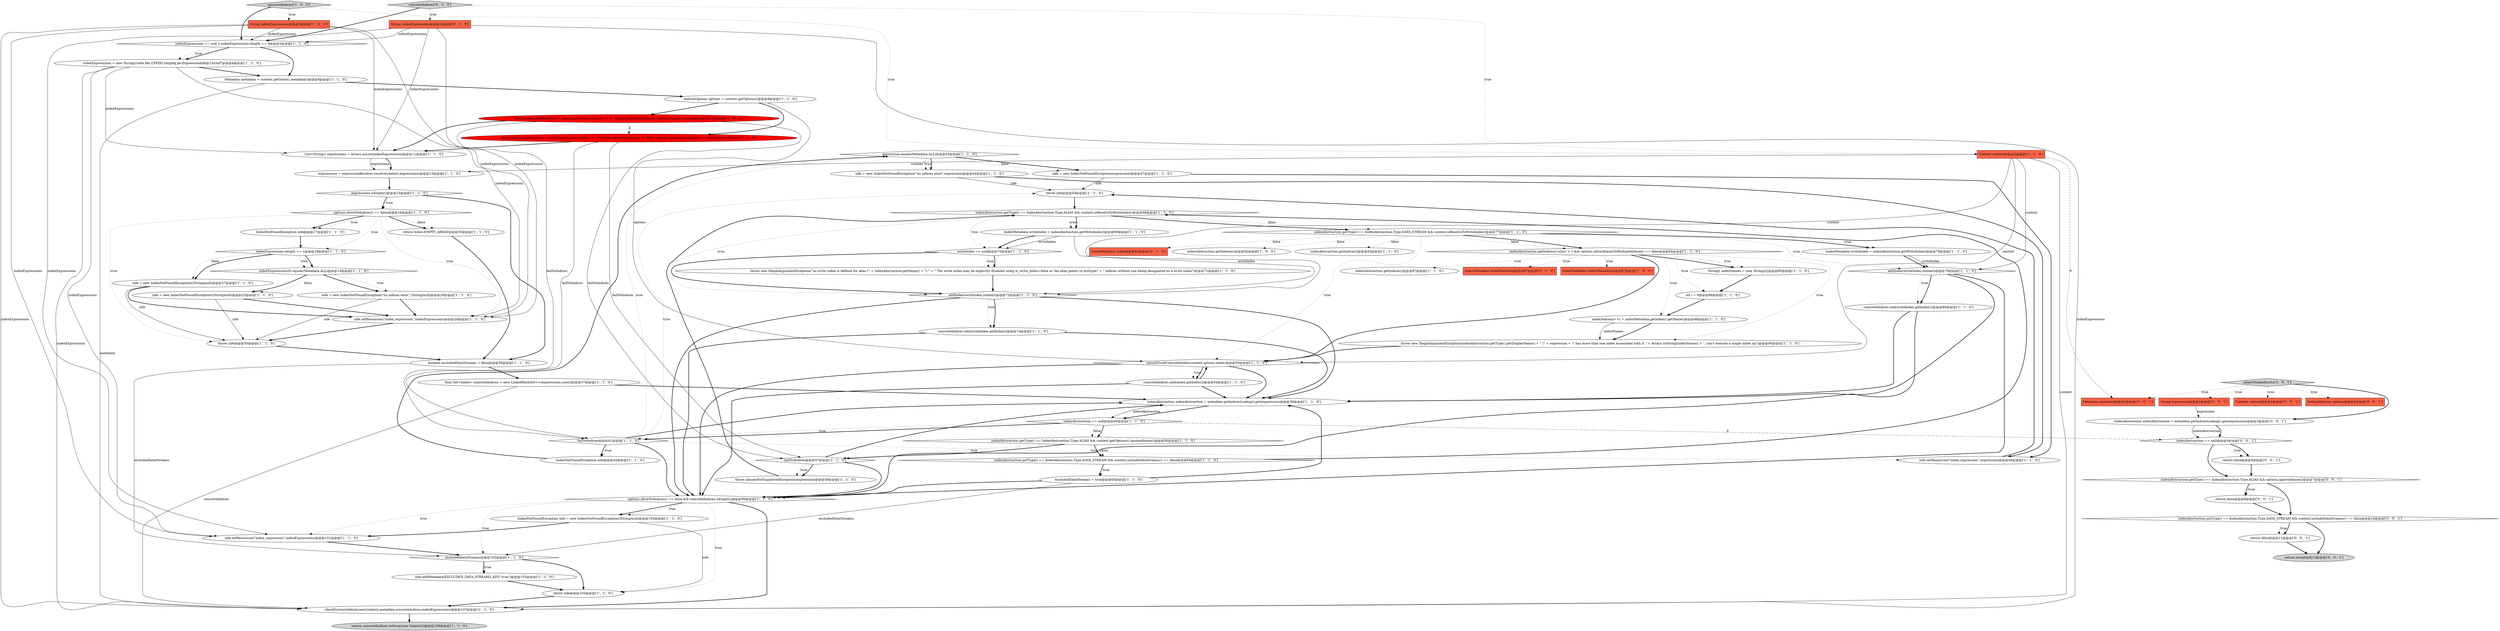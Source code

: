 digraph {
54 [style = filled, label = "expression.equals(Metadata.ALL)@@@43@@@['1', '1', '0']", fillcolor = white, shape = diamond image = "AAA0AAABBB1BBB"];
49 [style = filled, label = "int i = 0@@@86@@@['1', '1', '0']", fillcolor = white, shape = ellipse image = "AAA0AAABBB1BBB"];
41 [style = filled, label = "indexAbstraction == null@@@40@@@['1', '1', '0']", fillcolor = white, shape = diamond image = "AAA0AAABBB1BBB"];
2 [style = filled, label = "indexExpressions = new String((((edu.fdu.CPPDG.tinypdg.pe.ExpressionInfo@13a3af7@@@4@@@['1', '1', '0']", fillcolor = white, shape = ellipse image = "AAA0AAABBB1BBB"];
25 [style = filled, label = "indexAbstraction.getType() == IndexAbstraction.Type.DATA_STREAM && context.includeDataStreams() == false@@@64@@@['1', '1', '0']", fillcolor = white, shape = diamond image = "AAA0AAABBB1BBB"];
52 [style = filled, label = "addIndex(writeIndex,context)@@@79@@@['1', '1', '0']", fillcolor = white, shape = diamond image = "AAA0AAABBB1BBB"];
66 [style = filled, label = "IndexMetadata index@@@92@@@['0', '1', '0']", fillcolor = tomato, shape = box image = "AAA0AAABBB2BBB"];
29 [style = filled, label = "concreteIndices.add(writeIndex.getIndex())@@@74@@@['1', '1', '0']", fillcolor = white, shape = ellipse image = "AAA0AAABBB1BBB"];
77 [style = filled, label = "indexAbstraction == null@@@4@@@['0', '0', '1']", fillcolor = white, shape = diamond image = "AAA0AAABBB3BBB"];
15 [style = filled, label = "indexAbstraction.getType() == IndexAbstraction.Type.DATA_STREAM && context.isResolveToWriteIndex()@@@77@@@['1', '1', '0']", fillcolor = white, shape = diamond image = "AAA0AAABBB1BBB"];
37 [style = filled, label = "final Set<Index> concreteIndices = new LinkedHashSet<>(expressions.size())@@@37@@@['1', '1', '0']", fillcolor = white, shape = ellipse image = "AAA0AAABBB1BBB"];
8 [style = filled, label = "options.allowNoIndices() == false && concreteIndices.isEmpty()@@@99@@@['1', '1', '0']", fillcolor = white, shape = diamond image = "AAA0AAABBB1BBB"];
16 [style = filled, label = "String(( indexNames = new String((((@@@85@@@['1', '1', '0']", fillcolor = white, shape = ellipse image = "AAA0AAABBB1BBB"];
48 [style = filled, label = "throw aliasesNotSupportedException(expression)@@@58@@@['1', '1', '0']", fillcolor = white, shape = ellipse image = "AAA0AAABBB1BBB"];
33 [style = filled, label = "failNoIndices@@@57@@@['1', '1', '0']", fillcolor = white, shape = diamond image = "AAA0AAABBB1BBB"];
10 [style = filled, label = "addIndex(writeIndex,context)@@@73@@@['1', '1', '0']", fillcolor = white, shape = diamond image = "AAA0AAABBB1BBB"];
59 [style = filled, label = "infe = new IndexNotFoundException(expression)@@@47@@@['1', '1', '0']", fillcolor = white, shape = ellipse image = "AAA0AAABBB1BBB"];
68 [style = filled, label = "final boolean failNoIndices = indexExpressions.length == 1? options.allowNoIndices() == false: options.ignoreUnavailable() == false@@@10@@@['0', '1', '0']", fillcolor = red, shape = ellipse image = "AAA1AAABBB2BBB"];
13 [style = filled, label = "infe.setResources(\"index_expression\",indexExpressions)@@@101@@@['1', '1', '0']", fillcolor = white, shape = ellipse image = "AAA0AAABBB1BBB"];
9 [style = filled, label = "infe = new IndexNotFoundException(\"no indices exist\",expression)@@@44@@@['1', '1', '0']", fillcolor = white, shape = ellipse image = "AAA0AAABBB1BBB"];
70 [style = filled, label = "IndexMetadata indexMetadata@@@87@@@['0', '1', '0']", fillcolor = tomato, shape = box image = "AAA0AAABBB2BBB"];
83 [style = filled, label = "return false@@@11@@@['0', '0', '1']", fillcolor = white, shape = ellipse image = "AAA0AAABBB3BBB"];
34 [style = filled, label = "checkSystemIndexAccess(context,metadata,concreteIndices,indexExpressions)@@@107@@@['1', '1', '0']", fillcolor = white, shape = ellipse image = "AAA0AAABBB1BBB"];
47 [style = filled, label = "indexExpressions(0(.equals(Metadata.ALL)@@@19@@@['1', '1', '0']", fillcolor = white, shape = diamond image = "AAA0AAABBB1BBB"];
64 [style = filled, label = "infe = new IndexNotFoundException((String)null)@@@23@@@['1', '1', '0']", fillcolor = white, shape = ellipse image = "AAA0AAABBB1BBB"];
24 [style = filled, label = "indexAbstraction.getType() == IndexAbstraction.Type.ALIAS && context.getOptions().ignoreAliases()@@@56@@@['1', '1', '0']", fillcolor = white, shape = diamond image = "AAA0AAABBB1BBB"];
6 [style = filled, label = "IndexMetadata indexMetadata@@@87@@@['1', '0', '0']", fillcolor = tomato, shape = box image = "AAA0AAABBB1BBB"];
50 [style = filled, label = "IndexAbstraction indexAbstraction = metadata.getIndicesLookup().get(expression)@@@39@@@['1', '1', '0']", fillcolor = white, shape = ellipse image = "AAA0AAABBB1BBB"];
63 [style = filled, label = "indexAbstraction.getIndices().size() > 1 && options.allowAliasesToMultipleIndices() == false@@@84@@@['1', '1', '0']", fillcolor = white, shape = diamond image = "AAA0AAABBB1BBB"];
65 [style = filled, label = "indexAbstraction.getIndices()@@@87@@@['1', '1', '0']", fillcolor = white, shape = ellipse image = "AAA0AAABBB1BBB"];
39 [style = filled, label = "infe = new IndexNotFoundException((String)null)@@@27@@@['1', '1', '0']", fillcolor = white, shape = ellipse image = "AAA0AAABBB1BBB"];
22 [style = filled, label = "throw infe@@@30@@@['1', '1', '0']", fillcolor = white, shape = ellipse image = "AAA0AAABBB1BBB"];
32 [style = filled, label = "concreteIndices.add(writeIndex.getIndex())@@@80@@@['1', '1', '0']", fillcolor = white, shape = ellipse image = "AAA0AAABBB1BBB"];
60 [style = filled, label = "throw infe@@@50@@@['1', '1', '0']", fillcolor = white, shape = ellipse image = "AAA0AAABBB1BBB"];
27 [style = filled, label = "Context context@@@2@@@['1', '1', '0']", fillcolor = tomato, shape = box image = "AAA0AAABBB1BBB"];
20 [style = filled, label = "expressions.isEmpty()@@@15@@@['1', '1', '0']", fillcolor = white, shape = diamond image = "AAA0AAABBB1BBB"];
38 [style = filled, label = "return concreteIndices.toArray(new Index(((()@@@108@@@['1', '1', '0']", fillcolor = lightgray, shape = ellipse image = "AAA0AAABBB1BBB"];
61 [style = filled, label = "IndexNotFoundException infe@@@42@@@['1', '1', '0']", fillcolor = white, shape = ellipse image = "AAA0AAABBB1BBB"];
67 [style = filled, label = "String indexExpressions@@@2@@@['0', '1', '0']", fillcolor = tomato, shape = box image = "AAA0AAABBB2BBB"];
71 [style = filled, label = "IndexAbstraction indexAbstraction = metadata.getIndicesLookup().get(expression)@@@3@@@['0', '0', '1']", fillcolor = white, shape = ellipse image = "AAA0AAABBB3BBB"];
44 [style = filled, label = "return Index.EMPTY_ARRAY@@@33@@@['1', '1', '0']", fillcolor = white, shape = ellipse image = "AAA0AAABBB1BBB"];
56 [style = filled, label = "infe = new IndexNotFoundException(\"no indices exist\",(String)null)@@@20@@@['1', '1', '0']", fillcolor = white, shape = ellipse image = "AAA0AAABBB1BBB"];
53 [style = filled, label = "boolean excludedDataStreams = false@@@36@@@['1', '1', '0']", fillcolor = white, shape = ellipse image = "AAA0AAABBB1BBB"];
72 [style = filled, label = "return true@@@13@@@['0', '0', '1']", fillcolor = lightgray, shape = ellipse image = "AAA0AAABBB3BBB"];
30 [style = filled, label = "infe.setResources(\"index_expression\",indexExpressions)@@@29@@@['1', '1', '0']", fillcolor = white, shape = ellipse image = "AAA0AAABBB1BBB"];
51 [style = filled, label = "indexAbstraction.getType() == IndexAbstraction.Type.ALIAS && context.isResolveToWriteIndex()@@@68@@@['1', '1', '0']", fillcolor = white, shape = diamond image = "AAA0AAABBB1BBB"];
76 [style = filled, label = "return false@@@8@@@['0', '0', '1']", fillcolor = white, shape = ellipse image = "AAA0AAABBB3BBB"];
74 [style = filled, label = "Context context@@@2@@@['0', '0', '1']", fillcolor = tomato, shape = box image = "AAA0AAABBB3BBB"];
80 [style = filled, label = "Metadata metadata@@@2@@@['0', '0', '1']", fillcolor = tomato, shape = box image = "AAA0AAABBB3BBB"];
14 [style = filled, label = "infe.setResources(\"index_expression\",expression)@@@49@@@['1', '1', '0']", fillcolor = white, shape = ellipse image = "AAA0AAABBB1BBB"];
23 [style = filled, label = "IndicesOptions options = context.getOptions()@@@9@@@['1', '1', '0']", fillcolor = white, shape = ellipse image = "AAA0AAABBB1BBB"];
21 [style = filled, label = "Metadata metadata = context.getState().metadata()@@@8@@@['1', '1', '0']", fillcolor = white, shape = ellipse image = "AAA0AAABBB1BBB"];
58 [style = filled, label = "IndexNotFoundException infe = new IndexNotFoundException((String)null)@@@100@@@['1', '1', '0']", fillcolor = white, shape = ellipse image = "AAA0AAABBB1BBB"];
78 [style = filled, label = "aliasOrIndexExists['0', '0', '1']", fillcolor = lightgray, shape = diamond image = "AAA0AAABBB3BBB"];
31 [style = filled, label = "IndexMetadata writeIndex = indexAbstraction.getWriteIndex()@@@69@@@['1', '1', '0']", fillcolor = white, shape = ellipse image = "AAA0AAABBB1BBB"];
35 [style = filled, label = "infe.addMetadata(EXCLUDED_DATA_STREAMS_KEY,\"true\")@@@103@@@['1', '1', '0']", fillcolor = white, shape = ellipse image = "AAA0AAABBB1BBB"];
3 [style = filled, label = "indexExpressions == null || indexExpressions.length == 0@@@3@@@['1', '1', '0']", fillcolor = white, shape = diamond image = "AAA0AAABBB1BBB"];
82 [style = filled, label = "indexAbstraction.getType() == IndexAbstraction.Type.DATA_STREAM && context.includeDataStreams() == false@@@10@@@['0', '0', '1']", fillcolor = white, shape = diamond image = "AAA0AAABBB3BBB"];
75 [style = filled, label = "String expression@@@2@@@['0', '0', '1']", fillcolor = tomato, shape = box image = "AAA0AAABBB3BBB"];
17 [style = filled, label = "concreteIndices['1', '0', '0']", fillcolor = lightgray, shape = diamond image = "AAA0AAABBB1BBB"];
28 [style = filled, label = "indexExpressions.length == 1@@@18@@@['1', '1', '0']", fillcolor = white, shape = diamond image = "AAA0AAABBB1BBB"];
40 [style = filled, label = "shouldTrackConcreteIndex(context,options,index)@@@93@@@['1', '1', '0']", fillcolor = white, shape = diamond image = "AAA0AAABBB1BBB"];
57 [style = filled, label = "throw infe@@@105@@@['1', '1', '0']", fillcolor = white, shape = ellipse image = "AAA0AAABBB1BBB"];
79 [style = filled, label = "return false@@@5@@@['0', '0', '1']", fillcolor = white, shape = ellipse image = "AAA0AAABBB3BBB"];
73 [style = filled, label = "IndicesOptions options@@@2@@@['0', '0', '1']", fillcolor = tomato, shape = box image = "AAA0AAABBB3BBB"];
62 [style = filled, label = "expressions = expressionResolver.resolve(context,expressions)@@@13@@@['1', '1', '0']", fillcolor = white, shape = ellipse image = "AAA0AAABBB1BBB"];
5 [style = filled, label = "indexNames(i++( = indexMetadata.getIndex().getName()@@@88@@@['1', '1', '0']", fillcolor = white, shape = ellipse image = "AAA0AAABBB1BBB"];
11 [style = filled, label = "final boolean failNoIndices = indexExpressions.length == 1? !options.allowNoIndices(): !options.ignoreUnavailable()@@@10@@@['1', '0', '0']", fillcolor = red, shape = ellipse image = "AAA1AAABBB1BBB"];
18 [style = filled, label = "excludedDataStreams@@@102@@@['1', '1', '0']", fillcolor = white, shape = diamond image = "AAA0AAABBB1BBB"];
19 [style = filled, label = "List<String> expressions = Arrays.asList(indexExpressions)@@@11@@@['1', '1', '0']", fillcolor = white, shape = ellipse image = "AAA0AAABBB1BBB"];
45 [style = filled, label = "excludedDataStreams = true@@@65@@@['1', '1', '0']", fillcolor = white, shape = ellipse image = "AAA0AAABBB1BBB"];
81 [style = filled, label = "indexAbstraction.getType() == IndexAbstraction.Type.ALIAS && options.ignoreAliases()@@@7@@@['0', '0', '1']", fillcolor = white, shape = diamond image = "AAA0AAABBB3BBB"];
7 [style = filled, label = "throw new IllegalArgumentException(indexAbstraction.getType().getDisplayName() + \" (\" + expression + \"( has more than one index associated with it \" + Arrays.toString(indexNames) + \", can't execute a single index op\")@@@90@@@['1', '1', '0']", fillcolor = white, shape = ellipse image = "AAA0AAABBB1BBB"];
46 [style = filled, label = "IndexNotFoundException infe@@@17@@@['1', '1', '0']", fillcolor = white, shape = ellipse image = "AAA0AAABBB1BBB"];
4 [style = filled, label = "String indexExpressions@@@2@@@['1', '0', '0']", fillcolor = tomato, shape = box image = "AAA0AAABBB1BBB"];
1 [style = filled, label = "indexAbstraction.getIndices()@@@92@@@['1', '0', '0']", fillcolor = white, shape = ellipse image = "AAA0AAABBB1BBB"];
55 [style = filled, label = "IndexMetadata writeIndex = indexAbstraction.getWriteIndex()@@@78@@@['1', '1', '0']", fillcolor = white, shape = ellipse image = "AAA0AAABBB1BBB"];
12 [style = filled, label = "throw new IllegalArgumentException(\"no write index is defined for alias (\" + indexAbstraction.getName() + \"(.\" + \" The write index may be explicitly disabled using is_write_index=false or the alias points to multiple\" + \" indices without one being designated as a write index\")@@@71@@@['1', '1', '0']", fillcolor = white, shape = ellipse image = "AAA0AAABBB1BBB"];
0 [style = filled, label = "failNoIndices@@@41@@@['1', '1', '0']", fillcolor = white, shape = diamond image = "AAA0AAABBB1BBB"];
43 [style = filled, label = "concreteIndices.add(index.getIndex())@@@94@@@['1', '1', '0']", fillcolor = white, shape = ellipse image = "AAA0AAABBB1BBB"];
36 [style = filled, label = "options.allowNoIndices() == false@@@16@@@['1', '1', '0']", fillcolor = white, shape = diamond image = "AAA0AAABBB1BBB"];
26 [style = filled, label = "indexAbstraction.getIndices()@@@92@@@['1', '1', '0']", fillcolor = white, shape = ellipse image = "AAA0AAABBB1BBB"];
42 [style = filled, label = "writeIndex == null@@@70@@@['1', '1', '0']", fillcolor = white, shape = diamond image = "AAA0AAABBB1BBB"];
69 [style = filled, label = "concreteIndices['0', '1', '0']", fillcolor = lightgray, shape = diamond image = "AAA0AAABBB2BBB"];
41->0 [style = bold, label=""];
15->55 [style = bold, label=""];
4->34 [style = solid, label="indexExpressions"];
52->8 [style = bold, label=""];
18->35 [style = dotted, label="true"];
51->31 [style = dotted, label="true"];
41->24 [style = dotted, label="false"];
56->30 [style = bold, label=""];
37->34 [style = solid, label="concreteIndices"];
45->18 [style = solid, label="excludedDataStreams"];
81->76 [style = dotted, label="true"];
25->45 [style = bold, label=""];
0->54 [style = dotted, label="true"];
67->13 [style = solid, label="indexExpressions"];
33->48 [style = dotted, label="true"];
24->33 [style = dotted, label="true"];
20->36 [style = dotted, label="true"];
23->68 [style = bold, label=""];
21->34 [style = solid, label="metadata"];
27->52 [style = solid, label="context"];
63->5 [style = dotted, label="true"];
78->73 [style = dotted, label="true"];
40->43 [style = dotted, label="true"];
44->53 [style = bold, label=""];
63->65 [style = dotted, label="true"];
57->34 [style = bold, label=""];
10->29 [style = dotted, label="true"];
43->40 [style = bold, label=""];
78->80 [style = dotted, label="true"];
48->51 [style = bold, label=""];
12->10 [style = bold, label=""];
40->8 [style = bold, label=""];
10->8 [style = bold, label=""];
63->6 [style = dotted, label="true"];
16->49 [style = bold, label=""];
64->22 [style = solid, label="infe"];
51->42 [style = dotted, label="true"];
56->22 [style = solid, label="infe"];
43->8 [style = bold, label=""];
33->48 [style = bold, label=""];
0->8 [style = bold, label=""];
11->0 [style = solid, label="failNoIndices"];
2->13 [style = solid, label="indexExpressions"];
9->14 [style = bold, label=""];
18->35 [style = bold, label=""];
78->71 [style = bold, label=""];
63->16 [style = dotted, label="true"];
53->18 [style = solid, label="excludedDataStreams"];
17->27 [style = dotted, label="true"];
36->44 [style = dotted, label="false"];
78->74 [style = dotted, label="true"];
25->51 [style = bold, label=""];
4->19 [style = solid, label="indexExpressions"];
60->51 [style = bold, label=""];
10->50 [style = bold, label=""];
47->64 [style = bold, label=""];
54->9 [style = dotted, label="true"];
8->34 [style = bold, label=""];
40->50 [style = bold, label=""];
67->30 [style = solid, label="indexExpressions"];
11->33 [style = solid, label="failNoIndices"];
82->83 [style = dotted, label="true"];
36->44 [style = bold, label=""];
68->33 [style = solid, label="failNoIndices"];
47->64 [style = dotted, label="false"];
23->40 [style = solid, label="options"];
15->40 [style = dotted, label="true"];
82->72 [style = bold, label=""];
52->32 [style = dotted, label="true"];
2->34 [style = solid, label="indexExpressions"];
15->52 [style = dotted, label="true"];
14->60 [style = bold, label=""];
0->60 [style = dotted, label="true"];
79->81 [style = bold, label=""];
33->50 [style = bold, label=""];
41->0 [style = dotted, label="true"];
62->20 [style = bold, label=""];
35->57 [style = bold, label=""];
25->45 [style = dotted, label="true"];
15->63 [style = dotted, label="false"];
36->46 [style = bold, label=""];
63->70 [style = dotted, label="true"];
63->7 [style = dotted, label="true"];
19->62 [style = solid, label="expressions"];
67->19 [style = solid, label="indexExpressions"];
9->60 [style = solid, label="infe"];
3->2 [style = bold, label=""];
77->81 [style = bold, label=""];
63->40 [style = bold, label=""];
27->10 [style = solid, label="context"];
2->21 [style = bold, label=""];
81->82 [style = bold, label=""];
19->62 [style = bold, label=""];
8->18 [style = dotted, label="true"];
54->59 [style = bold, label=""];
5->7 [style = bold, label=""];
0->14 [style = dotted, label="true"];
78->75 [style = dotted, label="true"];
34->38 [style = bold, label=""];
49->5 [style = bold, label=""];
76->82 [style = bold, label=""];
63->16 [style = bold, label=""];
50->41 [style = bold, label=""];
8->57 [style = dotted, label="true"];
33->8 [style = bold, label=""];
68->0 [style = solid, label="failNoIndices"];
13->18 [style = bold, label=""];
36->46 [style = dotted, label="true"];
21->23 [style = bold, label=""];
32->50 [style = bold, label=""];
50->41 [style = solid, label="indexAbstraction"];
2->30 [style = solid, label="indexExpressions"];
41->77 [style = dashed, label="0"];
24->25 [style = dotted, label="false"];
2->19 [style = solid, label="indexExpressions"];
47->56 [style = bold, label=""];
36->22 [style = dotted, label="true"];
46->28 [style = bold, label=""];
17->4 [style = dotted, label="true"];
27->80 [style = dashed, label="0"];
28->39 [style = bold, label=""];
28->47 [style = bold, label=""];
58->57 [style = solid, label="infe"];
69->27 [style = dotted, label="true"];
31->10 [style = solid, label="writeIndex"];
47->56 [style = dotted, label="true"];
15->66 [style = dotted, label="false"];
36->28 [style = dotted, label="true"];
82->83 [style = bold, label=""];
77->79 [style = dotted, label="true"];
5->7 [style = solid, label="indexNames"];
24->33 [style = bold, label=""];
4->3 [style = solid, label="indexExpressions"];
67->34 [style = solid, label="indexExpressions"];
53->37 [style = bold, label=""];
31->42 [style = bold, label=""];
32->8 [style = bold, label=""];
27->34 [style = solid, label="context"];
29->50 [style = bold, label=""];
0->61 [style = bold, label=""];
24->25 [style = bold, label=""];
63->49 [style = dotted, label="true"];
59->60 [style = solid, label="infe"];
45->8 [style = bold, label=""];
18->57 [style = bold, label=""];
71->77 [style = solid, label="indexAbstraction"];
17->3 [style = bold, label=""];
69->3 [style = bold, label=""];
3->21 [style = bold, label=""];
52->50 [style = bold, label=""];
8->13 [style = dotted, label="true"];
64->30 [style = bold, label=""];
61->54 [style = bold, label=""];
55->52 [style = bold, label=""];
39->22 [style = solid, label="infe"];
23->11 [style = bold, label=""];
27->40 [style = solid, label="context"];
40->43 [style = bold, label=""];
51->15 [style = dotted, label="false"];
36->30 [style = dotted, label="true"];
20->36 [style = bold, label=""];
59->14 [style = bold, label=""];
7->40 [style = bold, label=""];
28->39 [style = dotted, label="false"];
58->13 [style = bold, label=""];
29->8 [style = bold, label=""];
30->22 [style = bold, label=""];
43->50 [style = bold, label=""];
4->13 [style = solid, label="indexExpressions"];
28->47 [style = dotted, label="true"];
69->67 [style = dotted, label="true"];
41->24 [style = bold, label=""];
8->58 [style = bold, label=""];
8->58 [style = dotted, label="true"];
11->68 [style = dashed, label="0"];
55->52 [style = solid, label="writeIndex"];
68->19 [style = bold, label=""];
0->61 [style = dotted, label="true"];
42->12 [style = bold, label=""];
15->1 [style = dotted, label="false"];
51->10 [style = dotted, label="true"];
31->42 [style = solid, label="writeIndex"];
11->19 [style = bold, label=""];
20->53 [style = bold, label=""];
0->50 [style = bold, label=""];
77->79 [style = bold, label=""];
39->30 [style = bold, label=""];
75->71 [style = solid, label="expression"];
42->12 [style = dotted, label="true"];
22->53 [style = bold, label=""];
71->77 [style = bold, label=""];
10->29 [style = bold, label=""];
52->32 [style = bold, label=""];
45->50 [style = bold, label=""];
54->59 [style = dotted, label="false"];
42->10 [style = bold, label=""];
81->76 [style = bold, label=""];
67->3 [style = solid, label="indexExpressions"];
54->9 [style = bold, label=""];
15->26 [style = dotted, label="false"];
4->30 [style = solid, label="indexExpressions"];
15->55 [style = dotted, label="true"];
27->62 [style = solid, label="context"];
51->31 [style = bold, label=""];
51->15 [style = bold, label=""];
15->63 [style = bold, label=""];
83->72 [style = bold, label=""];
37->50 [style = bold, label=""];
3->2 [style = dotted, label="true"];
}
